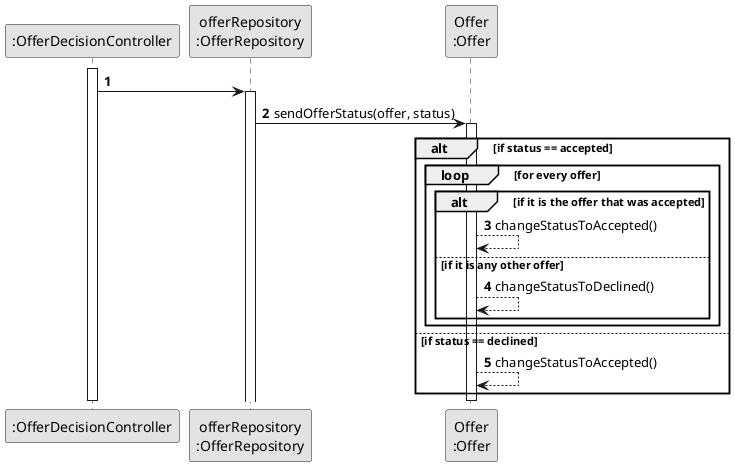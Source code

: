@startuml
skinparam monochrome true
skinparam packageStyle rectangle
skinparam shadowing false

autonumber
participant ":OfferDecisionController" as controller
participant "offerRepository\n:OfferRepository" as offerrepository
participant "Offer\n:Offer" as offer


activate controller
controller -> offerrepository : 
activate offerrepository
offerrepository -> offer: sendOfferStatus(offer, status)
activate offer
        alt if status == accepted
                loop for every offer
                        alt if it is the offer that was accepted
                                offer --> offer : changeStatusToAccepted()
                        else if it is any other offer
                                        offer --> offer : changeStatusToDeclined()
                        end
                end
        else if status == declined
                offer --> offer : changeStatusToAccepted()
        end
deactivate offer
deactivate controller

@enduml